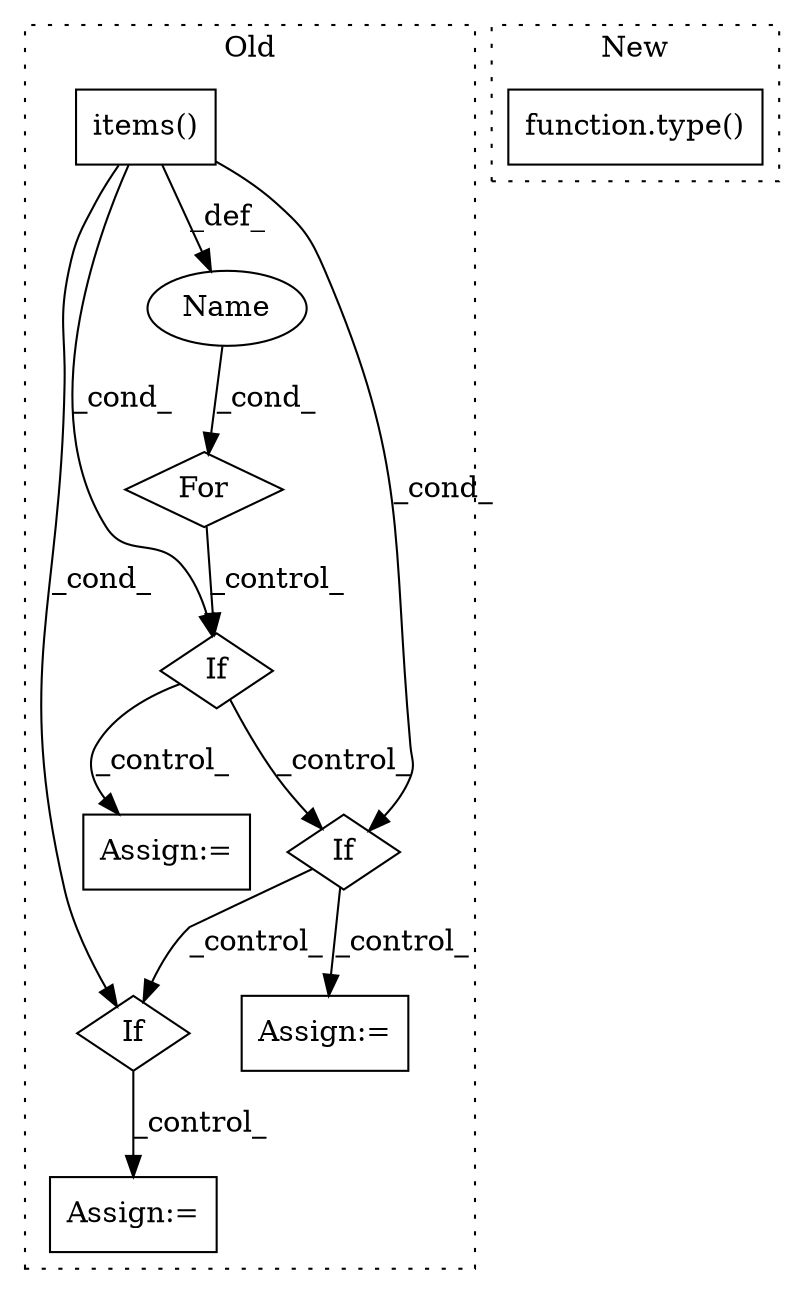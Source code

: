 digraph G {
subgraph cluster0 {
1 [label="For" a="107" s="570,612" l="4,18" shape="diamond"];
3 [label="Assign:=" a="68" s="1053" l="3" shape="box"];
4 [label="Name" a="87" s="580" l="2" shape="ellipse"];
5 [label="If" a="96" s="1008" l="0" shape="diamond"];
6 [label="Assign:=" a="68" s="964" l="3" shape="box"];
7 [label="Assign:=" a="68" s="871" l="3" shape="box"];
8 [label="If" a="96" s="728" l="0" shape="diamond"];
9 [label="items()" a="75" s="586" l="26" shape="box"];
10 [label="If" a="96" s="916" l="0" shape="diamond"];
label = "Old";
style="dotted";
}
subgraph cluster1 {
2 [label="function.type()" a="75" s="2335,2341" l="5,1" shape="box"];
label = "New";
style="dotted";
}
1 -> 8 [label="_control_"];
4 -> 1 [label="_cond_"];
5 -> 3 [label="_control_"];
8 -> 10 [label="_control_"];
8 -> 7 [label="_control_"];
9 -> 10 [label="_cond_"];
9 -> 4 [label="_def_"];
9 -> 5 [label="_cond_"];
9 -> 8 [label="_cond_"];
10 -> 6 [label="_control_"];
10 -> 5 [label="_control_"];
}